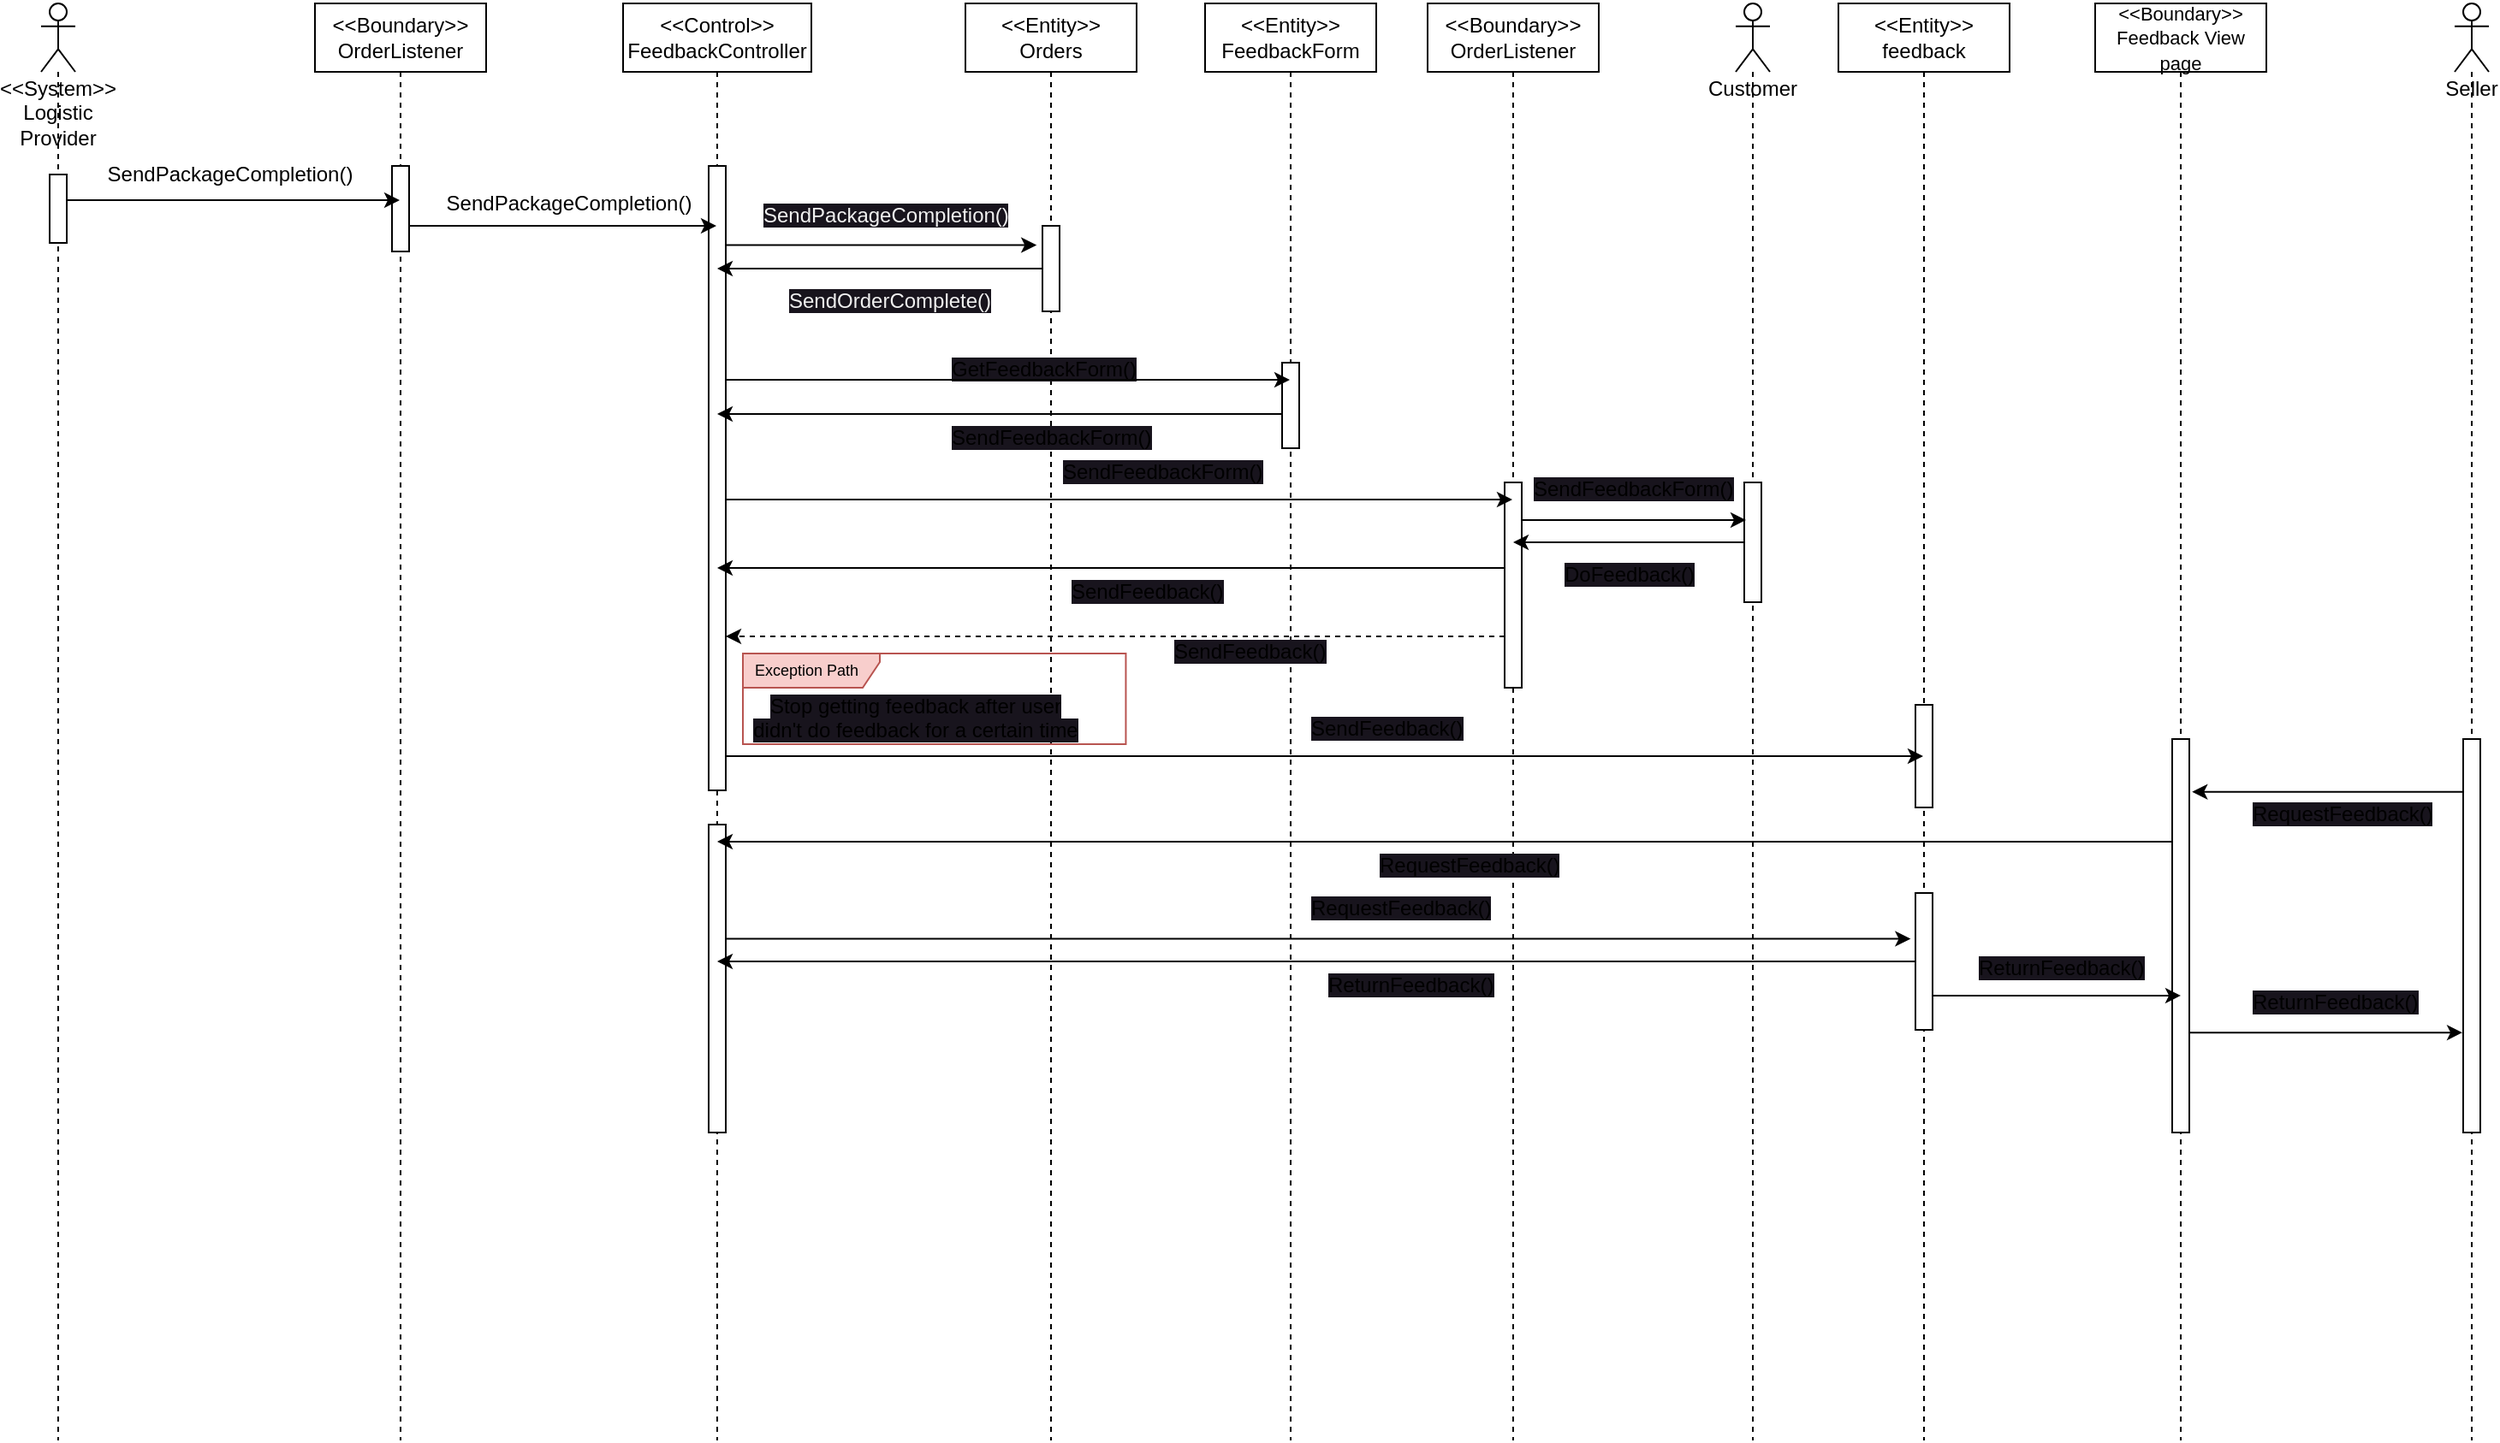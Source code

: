 <mxfile>
    <diagram id="lj3JHrsBOW_VckmbQgxF" name="Sequence">
        <mxGraphModel dx="842" dy="438" grid="1" gridSize="10" guides="1" tooltips="1" connect="1" arrows="1" fold="1" page="1" pageScale="1" pageWidth="850" pageHeight="1100" math="0" shadow="0">
            <root>
                <mxCell id="0"/>
                <mxCell id="1" parent="0"/>
                <mxCell id="JR3lvSD2bUoOzHBzQH5V-1" value="&amp;lt;&amp;lt;System&amp;gt;&amp;gt; Logistic Provider" style="shape=umlLifeline;participant=umlActor;perimeter=lifelinePerimeter;whiteSpace=wrap;html=1;container=1;collapsible=0;recursiveResize=0;verticalAlign=top;spacingTop=36;outlineConnect=0;rounded=0;glass=0;size=40;align=center;" parent="1" vertex="1">
                    <mxGeometry x="40" y="80" width="20" height="840" as="geometry"/>
                </mxCell>
                <mxCell id="JR3lvSD2bUoOzHBzQH5V-2" value="" style="html=1;points=[];perimeter=orthogonalPerimeter;" parent="JR3lvSD2bUoOzHBzQH5V-1" vertex="1">
                    <mxGeometry x="5" y="100" width="10" height="40" as="geometry"/>
                </mxCell>
                <mxCell id="JR3lvSD2bUoOzHBzQH5V-3" value="Customer&lt;br&gt;" style="shape=umlLifeline;participant=umlActor;perimeter=lifelinePerimeter;whiteSpace=wrap;html=1;container=1;collapsible=0;recursiveResize=0;verticalAlign=top;spacingTop=36;outlineConnect=0;rounded=0;glass=0;size=40;align=center;" parent="1" vertex="1">
                    <mxGeometry x="1030" y="80" width="20" height="840" as="geometry"/>
                </mxCell>
                <mxCell id="ImeykOzW7Dzun4YUdv9i-1" value="" style="html=1;points=[];perimeter=orthogonalPerimeter;" parent="JR3lvSD2bUoOzHBzQH5V-3" vertex="1">
                    <mxGeometry x="5" y="280" width="10" height="70" as="geometry"/>
                </mxCell>
                <mxCell id="JR3lvSD2bUoOzHBzQH5V-4" value="Seller" style="shape=umlLifeline;participant=umlActor;perimeter=lifelinePerimeter;whiteSpace=wrap;html=1;container=1;collapsible=0;recursiveResize=0;verticalAlign=top;spacingTop=36;outlineConnect=0;rounded=0;glass=0;size=40;align=center;" parent="1" vertex="1">
                    <mxGeometry x="1450" y="80" width="20" height="840" as="geometry"/>
                </mxCell>
                <mxCell id="Bveo8Vso_6XRpk1jzpCJ-3" value="" style="html=1;points=[];perimeter=orthogonalPerimeter;" parent="JR3lvSD2bUoOzHBzQH5V-4" vertex="1">
                    <mxGeometry x="5" y="430" width="10" height="230" as="geometry"/>
                </mxCell>
                <mxCell id="JR3lvSD2bUoOzHBzQH5V-7" value="&amp;lt;&amp;lt;Entity&amp;gt;&amp;gt;&lt;br&gt;Orders" style="shape=umlLifeline;perimeter=lifelinePerimeter;whiteSpace=wrap;html=1;container=1;collapsible=0;recursiveResize=0;outlineConnect=0;" parent="1" vertex="1">
                    <mxGeometry x="580" y="80" width="100" height="840" as="geometry"/>
                </mxCell>
                <mxCell id="JR3lvSD2bUoOzHBzQH5V-8" value="" style="html=1;points=[];perimeter=orthogonalPerimeter;" parent="JR3lvSD2bUoOzHBzQH5V-7" vertex="1">
                    <mxGeometry x="45" y="130" width="10" height="50" as="geometry"/>
                </mxCell>
                <mxCell id="dxfa6Q4PMbKHfRvBcv8o-4" value="&lt;div style=&quot;text-align: center;&quot;&gt;&lt;span style=&quot;background-color: rgb(24, 20, 29);&quot;&gt;GetFeedbackForm()&lt;/span&gt;&lt;/div&gt;" style="text;whiteSpace=wrap;html=1;fontSize=12;" parent="JR3lvSD2bUoOzHBzQH5V-7" vertex="1">
                    <mxGeometry x="-10" y="200" width="120" height="20" as="geometry"/>
                </mxCell>
                <mxCell id="R2JvyijKHk7ScQOrKC0J-2" value="&lt;div style=&quot;text-align: center;&quot;&gt;&lt;span style=&quot;background-color: rgb(24, 20, 29);&quot;&gt;SendFeedbackForm()&lt;/span&gt;&lt;/div&gt;" style="text;whiteSpace=wrap;html=1;fontSize=12;" parent="JR3lvSD2bUoOzHBzQH5V-7" vertex="1">
                    <mxGeometry x="-10" y="240" width="120" height="20" as="geometry"/>
                </mxCell>
                <mxCell id="NgKhhbQ6Dh_ki_Y8MJoj-1" value="&lt;font color=&quot;#000000&quot; style=&quot;font-size: 9px;&quot;&gt;Exception Path&lt;/font&gt;" style="shape=umlFrame;whiteSpace=wrap;html=1;width=80;height=20;boundedLbl=1;verticalAlign=middle;align=left;spacingLeft=5;strokeWidth=1;fontSize=9;fillColor=#f8cecc;strokeColor=#b85450;" parent="JR3lvSD2bUoOzHBzQH5V-7" vertex="1">
                    <mxGeometry x="-130" y="380" width="223.72" height="53" as="geometry"/>
                </mxCell>
                <mxCell id="JR3lvSD2bUoOzHBzQH5V-9" value="&amp;lt;&amp;lt;Control&amp;gt;&amp;gt;&lt;br&gt;FeedbackController" style="shape=umlLifeline;perimeter=lifelinePerimeter;whiteSpace=wrap;html=1;container=1;collapsible=0;recursiveResize=0;outlineConnect=0;" parent="1" vertex="1">
                    <mxGeometry x="380" y="80" width="110" height="840" as="geometry"/>
                </mxCell>
                <mxCell id="JR3lvSD2bUoOzHBzQH5V-10" value="" style="html=1;points=[];perimeter=orthogonalPerimeter;" parent="JR3lvSD2bUoOzHBzQH5V-9" vertex="1">
                    <mxGeometry x="50" y="95" width="10" height="365" as="geometry"/>
                </mxCell>
                <mxCell id="5kIUOo06UmIpFsdH0rGB-6" value="" style="html=1;points=[];perimeter=orthogonalPerimeter;" parent="JR3lvSD2bUoOzHBzQH5V-9" vertex="1">
                    <mxGeometry x="50" y="480" width="10" height="180" as="geometry"/>
                </mxCell>
                <mxCell id="JR3lvSD2bUoOzHBzQH5V-11" value="&amp;lt;&amp;lt;Boundary&amp;gt;&amp;gt;&lt;br&gt;OrderListener" style="shape=umlLifeline;perimeter=lifelinePerimeter;whiteSpace=wrap;html=1;container=1;collapsible=0;recursiveResize=0;outlineConnect=0;" parent="1" vertex="1">
                    <mxGeometry x="200" y="80" width="100" height="840" as="geometry"/>
                </mxCell>
                <mxCell id="JR3lvSD2bUoOzHBzQH5V-12" value="" style="html=1;points=[];perimeter=orthogonalPerimeter;" parent="JR3lvSD2bUoOzHBzQH5V-11" vertex="1">
                    <mxGeometry x="45" y="95" width="10" height="50" as="geometry"/>
                </mxCell>
                <mxCell id="JR3lvSD2bUoOzHBzQH5V-13" value="&amp;lt;&amp;lt;Entity&amp;gt;&amp;gt;&lt;br&gt;feedback" style="shape=umlLifeline;perimeter=lifelinePerimeter;whiteSpace=wrap;html=1;container=1;collapsible=0;recursiveResize=0;outlineConnect=0;" parent="1" vertex="1">
                    <mxGeometry x="1090" y="80" width="100" height="840" as="geometry"/>
                </mxCell>
                <mxCell id="ImeykOzW7Dzun4YUdv9i-10" value="" style="html=1;points=[];perimeter=orthogonalPerimeter;" parent="JR3lvSD2bUoOzHBzQH5V-13" vertex="1">
                    <mxGeometry x="45" y="410" width="10" height="60" as="geometry"/>
                </mxCell>
                <mxCell id="5kIUOo06UmIpFsdH0rGB-4" value="" style="html=1;points=[];perimeter=orthogonalPerimeter;" parent="JR3lvSD2bUoOzHBzQH5V-13" vertex="1">
                    <mxGeometry x="45" y="520" width="10" height="80" as="geometry"/>
                </mxCell>
                <mxCell id="JR3lvSD2bUoOzHBzQH5V-14" value="&amp;lt;&amp;lt;Entity&amp;gt;&amp;gt;&lt;br&gt;FeedbackForm" style="shape=umlLifeline;perimeter=lifelinePerimeter;whiteSpace=wrap;html=1;container=1;collapsible=0;recursiveResize=0;outlineConnect=0;" parent="1" vertex="1">
                    <mxGeometry x="720" y="80" width="100" height="840" as="geometry"/>
                </mxCell>
                <mxCell id="QVWIZu_C3PdvrbzYzEDc-1" value="" style="html=1;points=[];perimeter=orthogonalPerimeter;" parent="JR3lvSD2bUoOzHBzQH5V-14" vertex="1">
                    <mxGeometry x="45" y="210" width="10" height="50" as="geometry"/>
                </mxCell>
                <mxCell id="Bveo8Vso_6XRpk1jzpCJ-1" value="&lt;div style=&quot;text-align: center;&quot;&gt;&lt;span style=&quot;background-color: rgb(24, 20, 29);&quot;&gt;SendFeedback()&lt;/span&gt;&lt;/div&gt;" style="text;whiteSpace=wrap;html=1;fontSize=12;" parent="JR3lvSD2bUoOzHBzQH5V-14" vertex="1">
                    <mxGeometry x="-20" y="365" width="120" height="20" as="geometry"/>
                </mxCell>
                <mxCell id="lSSIxCcbl4IjQz590V4J-4" style="edgeStyle=none;html=1;fontSize=12;" parent="1" source="JR3lvSD2bUoOzHBzQH5V-2" target="JR3lvSD2bUoOzHBzQH5V-11" edge="1">
                    <mxGeometry relative="1" as="geometry">
                        <Array as="points">
                            <mxPoint x="180" y="195"/>
                        </Array>
                    </mxGeometry>
                </mxCell>
                <mxCell id="lSSIxCcbl4IjQz590V4J-5" value="SendPackageCompletion()" style="edgeLabel;html=1;align=center;verticalAlign=middle;resizable=0;points=[];fontSize=12;" parent="lSSIxCcbl4IjQz590V4J-4" vertex="1" connectable="0">
                    <mxGeometry x="-0.498" y="3" relative="1" as="geometry">
                        <mxPoint x="46" y="-12" as="offset"/>
                    </mxGeometry>
                </mxCell>
                <mxCell id="gXX_iel64OGYhfWm3MnG-4" style="edgeStyle=none;html=1;fontSize=12;" parent="1" source="JR3lvSD2bUoOzHBzQH5V-12" target="JR3lvSD2bUoOzHBzQH5V-9" edge="1">
                    <mxGeometry relative="1" as="geometry">
                        <Array as="points">
                            <mxPoint x="270" y="210"/>
                        </Array>
                    </mxGeometry>
                </mxCell>
                <mxCell id="gXX_iel64OGYhfWm3MnG-9" value="SendPackageCompletion()" style="edgeLabel;html=1;align=center;verticalAlign=middle;resizable=0;points=[];fontSize=12;" parent="1" vertex="1" connectable="0">
                    <mxGeometry x="340.0" y="190" as="geometry">
                        <mxPoint x="8" y="7" as="offset"/>
                    </mxGeometry>
                </mxCell>
                <mxCell id="RKBja1YYO38dAm8brw7R-2" value="&lt;span style=&quot;color: rgb(240, 240, 240); font-family: Helvetica; font-size: 12px; font-style: normal; font-variant-ligatures: normal; font-variant-caps: normal; font-weight: 400; letter-spacing: normal; orphans: 2; text-align: center; text-indent: 0px; text-transform: none; widows: 2; word-spacing: 0px; -webkit-text-stroke-width: 0px; background-color: rgb(24, 20, 29); text-decoration-thickness: initial; text-decoration-style: initial; text-decoration-color: initial; float: none; display: inline !important;&quot;&gt;SendPackageCompletion()&lt;/span&gt;" style="text;whiteSpace=wrap;html=1;fontSize=12;" parent="1" vertex="1">
                    <mxGeometry x="460" y="190" width="150" height="20" as="geometry"/>
                </mxCell>
                <mxCell id="RKBja1YYO38dAm8brw7R-3" style="edgeStyle=none;html=1;entryX=-0.34;entryY=0.225;entryDx=0;entryDy=0;entryPerimeter=0;fontSize=12;" parent="1" source="JR3lvSD2bUoOzHBzQH5V-10" target="JR3lvSD2bUoOzHBzQH5V-8" edge="1">
                    <mxGeometry relative="1" as="geometry"/>
                </mxCell>
                <mxCell id="P7-RKaSqCgGcWS6hQedI-1" style="edgeStyle=none;html=1;fontSize=12;" parent="1" source="JR3lvSD2bUoOzHBzQH5V-8" target="JR3lvSD2bUoOzHBzQH5V-9" edge="1">
                    <mxGeometry relative="1" as="geometry"/>
                </mxCell>
                <mxCell id="P7-RKaSqCgGcWS6hQedI-2" value="&lt;span style=&quot;color: rgb(240, 240, 240); font-family: Helvetica; font-size: 12px; font-style: normal; font-variant-ligatures: normal; font-variant-caps: normal; font-weight: 400; letter-spacing: normal; orphans: 2; text-align: center; text-indent: 0px; text-transform: none; widows: 2; word-spacing: 0px; -webkit-text-stroke-width: 0px; background-color: rgb(24, 20, 29); text-decoration-thickness: initial; text-decoration-style: initial; text-decoration-color: initial; float: none; display: inline !important;&quot;&gt;SendOrderComplete()&lt;/span&gt;" style="text;whiteSpace=wrap;html=1;fontSize=12;" parent="1" vertex="1">
                    <mxGeometry x="475" y="240" width="120" height="20" as="geometry"/>
                </mxCell>
                <mxCell id="dxfa6Q4PMbKHfRvBcv8o-1" style="edgeStyle=none;html=1;fontSize=12;" parent="1" source="JR3lvSD2bUoOzHBzQH5V-10" target="JR3lvSD2bUoOzHBzQH5V-14" edge="1">
                    <mxGeometry relative="1" as="geometry">
                        <mxPoint x="570" y="300" as="targetPoint"/>
                        <Array as="points">
                            <mxPoint x="670" y="300"/>
                            <mxPoint x="710" y="300"/>
                        </Array>
                    </mxGeometry>
                </mxCell>
                <mxCell id="R2JvyijKHk7ScQOrKC0J-1" style="edgeStyle=none;html=1;fontSize=12;" parent="1" source="QVWIZu_C3PdvrbzYzEDc-1" target="JR3lvSD2bUoOzHBzQH5V-9" edge="1">
                    <mxGeometry relative="1" as="geometry">
                        <Array as="points">
                            <mxPoint x="540" y="320"/>
                        </Array>
                    </mxGeometry>
                </mxCell>
                <mxCell id="ImeykOzW7Dzun4YUdv9i-5" value="&lt;div style=&quot;text-align: center;&quot;&gt;&lt;span style=&quot;background-color: rgb(24, 20, 29);&quot;&gt;SendFeedbackForm()&lt;/span&gt;&lt;/div&gt;" style="text;whiteSpace=wrap;html=1;fontSize=12;" parent="1" vertex="1">
                    <mxGeometry x="635" y="340" width="120" height="20" as="geometry"/>
                </mxCell>
                <mxCell id="ImeykOzW7Dzun4YUdv9i-9" value="&lt;div style=&quot;text-align: center;&quot;&gt;&lt;span style=&quot;background-color: rgb(24, 20, 29);&quot;&gt;DoFeedback()&lt;/span&gt;&lt;/div&gt;" style="text;whiteSpace=wrap;html=1;fontSize=12;" parent="1" vertex="1">
                    <mxGeometry x="927.5" y="400" width="85" height="20" as="geometry"/>
                </mxCell>
                <mxCell id="BLh-qXP9bf4LaMo1LjO5-2" value="&amp;lt;&amp;lt;Boundary&amp;gt;&amp;gt;&lt;br&gt;OrderListener" style="shape=umlLifeline;perimeter=lifelinePerimeter;whiteSpace=wrap;html=1;container=1;collapsible=0;recursiveResize=0;outlineConnect=0;" parent="1" vertex="1">
                    <mxGeometry x="850" y="80" width="100" height="840" as="geometry"/>
                </mxCell>
                <mxCell id="BLh-qXP9bf4LaMo1LjO5-3" value="" style="html=1;points=[];perimeter=orthogonalPerimeter;" parent="BLh-qXP9bf4LaMo1LjO5-2" vertex="1">
                    <mxGeometry x="45" y="280" width="10" height="120" as="geometry"/>
                </mxCell>
                <mxCell id="EcWXg2tVBbbHZ5Ipiy5P-1" value="&lt;div style=&quot;text-align: center;&quot;&gt;&lt;span style=&quot;background-color: rgb(24, 20, 29);&quot;&gt;RequestFeedback()&lt;/span&gt;&lt;/div&gt;" style="text;whiteSpace=wrap;html=1;fontSize=12;" parent="BLh-qXP9bf4LaMo1LjO5-2" vertex="1">
                    <mxGeometry x="-70" y="515" width="85" height="20" as="geometry"/>
                </mxCell>
                <mxCell id="5kIUOo06UmIpFsdH0rGB-9" value="&lt;div style=&quot;text-align: center;&quot;&gt;&lt;span style=&quot;background-color: rgb(24, 20, 29);&quot;&gt;RequestFeedback()&lt;/span&gt;&lt;/div&gt;" style="text;whiteSpace=wrap;html=1;fontSize=12;" parent="BLh-qXP9bf4LaMo1LjO5-2" vertex="1">
                    <mxGeometry x="-30" y="490" width="85" height="20" as="geometry"/>
                </mxCell>
                <mxCell id="BLh-qXP9bf4LaMo1LjO5-6" style="edgeStyle=none;html=1;fontSize=12;" parent="1" source="JR3lvSD2bUoOzHBzQH5V-10" target="BLh-qXP9bf4LaMo1LjO5-2" edge="1">
                    <mxGeometry relative="1" as="geometry">
                        <mxPoint x="570" y="370" as="targetPoint"/>
                        <Array as="points">
                            <mxPoint x="800" y="370"/>
                        </Array>
                    </mxGeometry>
                </mxCell>
                <mxCell id="BLh-qXP9bf4LaMo1LjO5-8" value="&lt;div style=&quot;text-align: center;&quot;&gt;&lt;span style=&quot;background-color: rgb(24, 20, 29);&quot;&gt;SendFeedbackForm()&lt;/span&gt;&lt;/div&gt;" style="text;whiteSpace=wrap;html=1;fontSize=12;" parent="1" vertex="1">
                    <mxGeometry x="910" y="350" width="120" height="20" as="geometry"/>
                </mxCell>
                <mxCell id="BLh-qXP9bf4LaMo1LjO5-9" style="edgeStyle=none;html=1;fontSize=12;" parent="1" source="ImeykOzW7Dzun4YUdv9i-1" target="BLh-qXP9bf4LaMo1LjO5-2" edge="1">
                    <mxGeometry relative="1" as="geometry"/>
                </mxCell>
                <mxCell id="KiDnudGPL0NOoKvEt_Mk-3" style="edgeStyle=none;html=1;entryX=0.1;entryY=0.314;entryDx=0;entryDy=0;entryPerimeter=0;fontSize=12;" parent="1" source="BLh-qXP9bf4LaMo1LjO5-3" target="ImeykOzW7Dzun4YUdv9i-1" edge="1">
                    <mxGeometry relative="1" as="geometry"/>
                </mxCell>
                <mxCell id="8VmuSWRICIiyt3su2t_o-1" style="edgeStyle=none;html=1;fontSize=12;" parent="1" source="BLh-qXP9bf4LaMo1LjO5-3" target="JR3lvSD2bUoOzHBzQH5V-9" edge="1">
                    <mxGeometry relative="1" as="geometry">
                        <Array as="points">
                            <mxPoint x="870" y="410"/>
                        </Array>
                    </mxGeometry>
                </mxCell>
                <mxCell id="GzaeV2xVy56N7ZlGbq8Z-1" value="&lt;div style=&quot;text-align: center;&quot;&gt;&lt;span style=&quot;background-color: rgb(24, 20, 29);&quot;&gt;SendFeedback()&lt;/span&gt;&lt;/div&gt;" style="text;whiteSpace=wrap;html=1;fontSize=12;" parent="1" vertex="1">
                    <mxGeometry x="640" y="410" width="120" height="20" as="geometry"/>
                </mxCell>
                <mxCell id="7q72P03CL6U-sUQO8gqL-3" style="edgeStyle=none;html=1;fontSize=12;" parent="1" source="JR3lvSD2bUoOzHBzQH5V-10" target="JR3lvSD2bUoOzHBzQH5V-13" edge="1">
                    <mxGeometry relative="1" as="geometry">
                        <Array as="points">
                            <mxPoint x="740" y="520"/>
                            <mxPoint x="1110" y="520"/>
                        </Array>
                    </mxGeometry>
                </mxCell>
                <mxCell id="iYRaFVOrKt-42Oc4v2Bj-1" value="&lt;div style=&quot;text-align: center;&quot;&gt;&lt;span style=&quot;background-color: rgb(24, 20, 29);&quot;&gt;SendFeedback()&lt;/span&gt;&lt;/div&gt;" style="text;whiteSpace=wrap;html=1;fontSize=12;" parent="1" vertex="1">
                    <mxGeometry x="780" y="490" width="120" height="20" as="geometry"/>
                </mxCell>
                <mxCell id="7q72P03CL6U-sUQO8gqL-4" value="&lt;font style=&quot;font-size: 11px;&quot;&gt;&amp;lt;&amp;lt;Boundary&amp;gt;&amp;gt;&lt;br&gt;Feedback View page&lt;/font&gt;" style="shape=umlLifeline;perimeter=lifelinePerimeter;whiteSpace=wrap;html=1;container=1;collapsible=0;recursiveResize=0;outlineConnect=0;" parent="1" vertex="1">
                    <mxGeometry x="1240" y="80" width="100" height="840" as="geometry"/>
                </mxCell>
                <mxCell id="7q72P03CL6U-sUQO8gqL-5" value="" style="html=1;points=[];perimeter=orthogonalPerimeter;" parent="7q72P03CL6U-sUQO8gqL-4" vertex="1">
                    <mxGeometry x="45" y="430" width="10" height="230" as="geometry"/>
                </mxCell>
                <mxCell id="Bveo8Vso_6XRpk1jzpCJ-6" style="edgeStyle=none;html=1;entryX=1.164;entryY=0.134;entryDx=0;entryDy=0;entryPerimeter=0;fontSize=12;" parent="1" source="Bveo8Vso_6XRpk1jzpCJ-3" target="7q72P03CL6U-sUQO8gqL-5" edge="1">
                    <mxGeometry relative="1" as="geometry"/>
                </mxCell>
                <mxCell id="Bveo8Vso_6XRpk1jzpCJ-7" value="&lt;div style=&quot;text-align: center;&quot;&gt;&lt;span style=&quot;background-color: rgb(24, 20, 29);&quot;&gt;RequestFeedback()&lt;/span&gt;&lt;/div&gt;" style="text;whiteSpace=wrap;html=1;fontSize=12;" parent="1" vertex="1">
                    <mxGeometry x="1330" y="540" width="85" height="20" as="geometry"/>
                </mxCell>
                <mxCell id="5kIUOo06UmIpFsdH0rGB-2" style="edgeStyle=none;html=1;fontSize=12;dashed=1;" parent="1" source="BLh-qXP9bf4LaMo1LjO5-3" target="JR3lvSD2bUoOzHBzQH5V-10" edge="1">
                    <mxGeometry relative="1" as="geometry">
                        <Array as="points">
                            <mxPoint x="540" y="450"/>
                        </Array>
                    </mxGeometry>
                </mxCell>
                <mxCell id="5kIUOo06UmIpFsdH0rGB-7" style="edgeStyle=none;html=1;fontSize=12;" parent="1" source="7q72P03CL6U-sUQO8gqL-5" target="JR3lvSD2bUoOzHBzQH5V-9" edge="1">
                    <mxGeometry relative="1" as="geometry">
                        <Array as="points">
                            <mxPoint x="1240" y="570"/>
                            <mxPoint x="450" y="570"/>
                        </Array>
                    </mxGeometry>
                </mxCell>
                <mxCell id="5kIUOo06UmIpFsdH0rGB-8" style="edgeStyle=none;html=1;entryX=-0.282;entryY=0.335;entryDx=0;entryDy=0;entryPerimeter=0;fontSize=12;" parent="1" source="5kIUOo06UmIpFsdH0rGB-6" target="5kIUOo06UmIpFsdH0rGB-4" edge="1">
                    <mxGeometry relative="1" as="geometry"/>
                </mxCell>
                <mxCell id="EcWXg2tVBbbHZ5Ipiy5P-4" style="edgeStyle=none;html=1;fontSize=12;" parent="1" source="5kIUOo06UmIpFsdH0rGB-4" target="JR3lvSD2bUoOzHBzQH5V-9" edge="1">
                    <mxGeometry relative="1" as="geometry"/>
                </mxCell>
                <mxCell id="g8MFj6wl-DSOnfw2L7JR-1" value="&lt;div style=&quot;text-align: center;&quot;&gt;&lt;span style=&quot;background-color: rgb(24, 20, 29);&quot;&gt;ReturnFeedback()&lt;/span&gt;&lt;/div&gt;" style="text;whiteSpace=wrap;html=1;fontSize=12;" parent="1" vertex="1">
                    <mxGeometry x="790" y="640" width="85" height="20" as="geometry"/>
                </mxCell>
                <mxCell id="g8MFj6wl-DSOnfw2L7JR-4" style="edgeStyle=none;html=1;entryX=0.5;entryY=0.652;entryDx=0;entryDy=0;entryPerimeter=0;fontSize=12;" parent="1" source="5kIUOo06UmIpFsdH0rGB-4" target="7q72P03CL6U-sUQO8gqL-5" edge="1">
                    <mxGeometry relative="1" as="geometry"/>
                </mxCell>
                <mxCell id="g8MFj6wl-DSOnfw2L7JR-5" value="&lt;div style=&quot;text-align: center;&quot;&gt;&lt;span style=&quot;background-color: rgb(24, 20, 29);&quot;&gt;ReturnFeedback()&lt;/span&gt;&lt;/div&gt;" style="text;whiteSpace=wrap;html=1;fontSize=12;" parent="1" vertex="1">
                    <mxGeometry x="1170" y="630" width="85" height="20" as="geometry"/>
                </mxCell>
                <mxCell id="KdnIqen4m-JgUrq0kbRF-1" style="edgeStyle=none;html=1;entryX=-0.047;entryY=0.746;entryDx=0;entryDy=0;entryPerimeter=0;fontSize=12;" parent="1" source="7q72P03CL6U-sUQO8gqL-5" target="Bveo8Vso_6XRpk1jzpCJ-3" edge="1">
                    <mxGeometry relative="1" as="geometry"/>
                </mxCell>
                <mxCell id="KdnIqen4m-JgUrq0kbRF-2" value="&lt;div style=&quot;text-align: center;&quot;&gt;&lt;span style=&quot;background-color: rgb(24, 20, 29);&quot;&gt;ReturnFeedback()&lt;/span&gt;&lt;/div&gt;" style="text;whiteSpace=wrap;html=1;fontSize=12;" parent="1" vertex="1">
                    <mxGeometry x="1330" y="650" width="85" height="20" as="geometry"/>
                </mxCell>
                <mxCell id="NgKhhbQ6Dh_ki_Y8MJoj-3" value="&lt;div style=&quot;text-align: center;&quot;&gt;&lt;span style=&quot;background-color: rgb(24, 20, 29);&quot;&gt;Stop getting feedback after user didn't do feedback for a certain time&lt;/span&gt;&lt;/div&gt;" style="text;whiteSpace=wrap;html=1;fontSize=12;" parent="1" vertex="1">
                    <mxGeometry x="450" y="476.5" width="200" height="20" as="geometry"/>
                </mxCell>
            </root>
        </mxGraphModel>
    </diagram>
    <diagram id="1xrTCeCXLpbqKfW3dNeI" name="Collab">
        <mxGraphModel dx="1501" dy="774" grid="1" gridSize="10" guides="1" tooltips="1" connect="1" arrows="1" fold="1" page="1" pageScale="1" pageWidth="850" pageHeight="1100" math="0" shadow="0">
            <root>
                <mxCell id="0"/>
                <mxCell id="1" parent="0"/>
                <mxCell id="7" style="edgeStyle=none;html=1;startArrow=none;startFill=0;endArrow=none;endFill=0;" parent="1" source="8" target="31" edge="1">
                    <mxGeometry relative="1" as="geometry"/>
                </mxCell>
                <mxCell id="8" value="Customer" style="shape=umlActor;verticalLabelPosition=bottom;verticalAlign=top;html=1;outlineConnect=0;" parent="1" vertex="1">
                    <mxGeometry x="30" y="190" width="30" height="60" as="geometry"/>
                </mxCell>
                <mxCell id="n_59s5ExofEKkA8bmpHv-62" style="edgeStyle=none;html=1;endArrow=none;endFill=0;" parent="1" source="9" target="13" edge="1">
                    <mxGeometry relative="1" as="geometry"/>
                </mxCell>
                <mxCell id="9" value="Feedback" style="ellipse;shape=umlEntity;whiteSpace=wrap;html=1;" parent="1" vertex="1">
                    <mxGeometry x="740.37" y="520" width="80" height="80" as="geometry"/>
                </mxCell>
                <mxCell id="10" style="edgeStyle=none;html=1;startArrow=none;startFill=0;endArrow=none;endFill=0;" parent="1" source="13" target="31" edge="1">
                    <mxGeometry relative="1" as="geometry"/>
                </mxCell>
                <mxCell id="11" style="edgeStyle=none;html=1;startArrow=none;startFill=0;endArrow=none;endFill=0;" parent="1" source="13" target="26" edge="1">
                    <mxGeometry relative="1" as="geometry"/>
                </mxCell>
                <mxCell id="13" value="Feedback&lt;br&gt;Controller" style="ellipse;shape=umlControl;whiteSpace=wrap;html=1;" parent="1" vertex="1">
                    <mxGeometry x="550" y="340" width="70" height="80" as="geometry"/>
                </mxCell>
                <mxCell id="n_59s5ExofEKkA8bmpHv-60" style="edgeStyle=none;html=1;endArrow=none;endFill=0;" parent="1" source="15" target="13" edge="1">
                    <mxGeometry relative="1" as="geometry"/>
                </mxCell>
                <mxCell id="15" value="OrderListener" style="shape=umlBoundary;whiteSpace=wrap;html=1;" parent="1" vertex="1">
                    <mxGeometry x="220" y="340" width="100" height="80" as="geometry"/>
                </mxCell>
                <mxCell id="16" style="edgeStyle=none;html=1;startArrow=none;startFill=0;endArrow=none;endFill=0;" parent="1" source="17" target="15" edge="1">
                    <mxGeometry relative="1" as="geometry"/>
                </mxCell>
                <mxCell id="17" value="Logistic provider" style="shape=umlActor;verticalLabelPosition=bottom;verticalAlign=top;html=1;outlineConnect=0;" parent="1" vertex="1">
                    <mxGeometry x="30" y="350" width="30" height="60" as="geometry"/>
                </mxCell>
                <mxCell id="18" value="" style="endArrow=classic;html=1;endFill=1;" parent="1" edge="1">
                    <mxGeometry width="50" height="50" relative="1" as="geometry">
                        <mxPoint x="90" y="370" as="sourcePoint"/>
                        <mxPoint x="200" y="370" as="targetPoint"/>
                    </mxGeometry>
                </mxCell>
                <mxCell id="19" value="&lt;font style=&quot;font-size: 12px;&quot;&gt;1. SendPackageCompletion()&lt;/font&gt;" style="edgeLabel;html=1;align=center;verticalAlign=middle;resizable=0;points=[];" parent="18" vertex="1" connectable="0">
                    <mxGeometry x="0.417" y="-3" relative="1" as="geometry">
                        <mxPoint x="-28" y="-23" as="offset"/>
                    </mxGeometry>
                </mxCell>
                <mxCell id="20" value="" style="endArrow=classic;html=1;endFill=1;" parent="1" edge="1">
                    <mxGeometry width="50" height="50" relative="1" as="geometry">
                        <mxPoint x="340" y="470" as="sourcePoint"/>
                        <mxPoint x="460" y="420" as="targetPoint"/>
                    </mxGeometry>
                </mxCell>
                <mxCell id="21" value="&lt;font style=&quot;font-size: 12px;&quot;&gt;3.1 RequestFeedback()&lt;/font&gt;" style="edgeLabel;html=1;align=center;verticalAlign=middle;resizable=0;points=[];" parent="20" vertex="1" connectable="0">
                    <mxGeometry x="0.417" y="-3" relative="1" as="geometry">
                        <mxPoint x="-107" y="3" as="offset"/>
                    </mxGeometry>
                </mxCell>
                <mxCell id="22" value="" style="endArrow=classic;html=1;endFill=1;" parent="1" edge="1">
                    <mxGeometry width="50" height="50" relative="1" as="geometry">
                        <mxPoint x="760" y="190" as="sourcePoint"/>
                        <mxPoint x="690" y="280" as="targetPoint"/>
                    </mxGeometry>
                </mxCell>
                <mxCell id="23" value="2.1 SendFeedbackForm()" style="edgeLabel;html=1;align=center;verticalAlign=middle;resizable=0;points=[];rotation=0;fontSize=12;" parent="22" vertex="1" connectable="0">
                    <mxGeometry x="0.417" y="-3" relative="1" as="geometry">
                        <mxPoint x="108" y="-32" as="offset"/>
                    </mxGeometry>
                </mxCell>
                <mxCell id="24" value="" style="endArrow=classic;html=1;endFill=1;" parent="1" edge="1">
                    <mxGeometry width="50" height="50" relative="1" as="geometry">
                        <mxPoint x="90" y="210" as="sourcePoint"/>
                        <mxPoint x="200" y="210" as="targetPoint"/>
                    </mxGeometry>
                </mxCell>
                <mxCell id="25" value="&lt;font style=&quot;font-size: 12px;&quot;&gt;2.4 DoFeedback()&lt;/font&gt;" style="edgeLabel;html=1;align=center;verticalAlign=middle;resizable=0;points=[];" parent="24" vertex="1" connectable="0">
                    <mxGeometry x="0.417" y="-3" relative="1" as="geometry">
                        <mxPoint x="-28" y="-13" as="offset"/>
                    </mxGeometry>
                </mxCell>
                <mxCell id="26" value="Feedback&lt;br&gt;Form" style="ellipse;shape=umlEntity;whiteSpace=wrap;html=1;" parent="1" vertex="1">
                    <mxGeometry x="740" y="90" width="80" height="80" as="geometry"/>
                </mxCell>
                <mxCell id="27" value="" style="endArrow=classic;html=1;endFill=1;" parent="1" edge="1">
                    <mxGeometry width="50" height="50" relative="1" as="geometry">
                        <mxPoint x="610" y="310" as="sourcePoint"/>
                        <mxPoint x="680" y="230" as="targetPoint"/>
                    </mxGeometry>
                </mxCell>
                <mxCell id="28" value="2. getFeedbackForm()" style="edgeLabel;html=1;align=center;verticalAlign=middle;resizable=0;points=[];rotation=0;fontSize=12;" parent="27" vertex="1" connectable="0">
                    <mxGeometry x="0.417" y="-3" relative="1" as="geometry">
                        <mxPoint x="-55" y="-35" as="offset"/>
                    </mxGeometry>
                </mxCell>
                <mxCell id="29" style="edgeStyle=none;html=1;startArrow=none;startFill=0;endArrow=none;endFill=0;" parent="1" source="30" target="13" edge="1">
                    <mxGeometry relative="1" as="geometry"/>
                </mxCell>
                <mxCell id="30" value="Orders" style="ellipse;shape=umlEntity;whiteSpace=wrap;html=1;" parent="1" vertex="1">
                    <mxGeometry x="820.37" y="340" width="80" height="80" as="geometry"/>
                </mxCell>
                <mxCell id="31" value="ChatBot" style="shape=umlBoundary;whiteSpace=wrap;html=1;" parent="1" vertex="1">
                    <mxGeometry x="220" y="180" width="100" height="80" as="geometry"/>
                </mxCell>
                <mxCell id="35" value="" style="endArrow=classic;html=1;endFill=1;" parent="1" edge="1">
                    <mxGeometry width="50" height="50" relative="1" as="geometry">
                        <mxPoint x="640" y="460" as="sourcePoint"/>
                        <mxPoint x="720" y="530" as="targetPoint"/>
                    </mxGeometry>
                </mxCell>
                <mxCell id="36" value="2.6 SendFeedback()&lt;br&gt;3.2 RequestFeedback()" style="edgeLabel;html=1;align=center;verticalAlign=middle;resizable=0;points=[];fontSize=12;" parent="35" connectable="0" vertex="1">
                    <mxGeometry x="0.417" y="-3" relative="1" as="geometry">
                        <mxPoint x="-70" y="5" as="offset"/>
                    </mxGeometry>
                </mxCell>
                <mxCell id="37" style="edgeStyle=none;html=1;startArrow=none;startFill=0;endArrow=none;endFill=0;" parent="1" source="38" target="54" edge="1">
                    <mxGeometry relative="1" as="geometry"/>
                </mxCell>
                <mxCell id="38" value="Seller" style="shape=umlActor;verticalLabelPosition=bottom;verticalAlign=top;html=1;outlineConnect=0;" parent="1" vertex="1">
                    <mxGeometry x="30" y="500" width="30" height="60" as="geometry"/>
                </mxCell>
                <mxCell id="39" value="" style="endArrow=none;html=1;endFill=0;startArrow=classic;startFill=1;" parent="1" edge="1">
                    <mxGeometry width="50" height="50" relative="1" as="geometry">
                        <mxPoint x="670" y="400" as="sourcePoint"/>
                        <mxPoint x="770.37" y="400" as="targetPoint"/>
                    </mxGeometry>
                </mxCell>
                <mxCell id="40" value="1.4 SendOrderComplete()" style="edgeLabel;html=1;align=center;verticalAlign=middle;resizable=0;points=[];rotation=0;fontSize=12;" parent="39" connectable="0" vertex="1">
                    <mxGeometry x="0.417" y="-3" relative="1" as="geometry">
                        <mxPoint x="-17" y="11" as="offset"/>
                    </mxGeometry>
                </mxCell>
                <mxCell id="43" value="" style="endArrow=none;html=1;endFill=0;startArrow=classic;startFill=1;" parent="1" edge="1">
                    <mxGeometry width="50" height="50" relative="1" as="geometry">
                        <mxPoint x="325" y="270" as="sourcePoint"/>
                        <mxPoint x="425" y="320" as="targetPoint"/>
                    </mxGeometry>
                </mxCell>
                <mxCell id="44" value="2.2 SendFeedbackForm()" style="edgeLabel;html=1;align=center;verticalAlign=middle;resizable=0;points=[];" parent="43" connectable="0" vertex="1">
                    <mxGeometry x="0.417" y="-3" relative="1" as="geometry">
                        <mxPoint x="-80" y="-5" as="offset"/>
                    </mxGeometry>
                </mxCell>
                <mxCell id="45" value="" style="endArrow=none;html=1;endFill=0;startArrow=classic;startFill=1;" parent="1" edge="1">
                    <mxGeometry width="50" height="50" relative="1" as="geometry">
                        <mxPoint x="90" y="230" as="sourcePoint"/>
                        <mxPoint x="200" y="230" as="targetPoint"/>
                    </mxGeometry>
                </mxCell>
                <mxCell id="46" value="&lt;font style=&quot;font-size: 12px;&quot;&gt;2.3 SendFeedbackForm()&lt;/font&gt;" style="edgeLabel;html=1;align=center;verticalAlign=middle;resizable=0;points=[];" parent="45" connectable="0" vertex="1">
                    <mxGeometry x="0.417" y="-3" relative="1" as="geometry">
                        <mxPoint x="-28" y="17" as="offset"/>
                    </mxGeometry>
                </mxCell>
                <mxCell id="47" value="" style="endArrow=classic;html=1;endFill=1;" parent="1" edge="1">
                    <mxGeometry width="50" height="50" relative="1" as="geometry">
                        <mxPoint x="360" y="240" as="sourcePoint"/>
                        <mxPoint x="460" y="290" as="targetPoint"/>
                    </mxGeometry>
                </mxCell>
                <mxCell id="48" value="2.5. SendFeedback()" style="edgeLabel;html=1;align=center;verticalAlign=middle;resizable=0;points=[];rotation=25;fontSize=12;" parent="47" connectable="0" vertex="1">
                    <mxGeometry x="0.417" y="-3" relative="1" as="geometry">
                        <mxPoint x="-12" y="-25" as="offset"/>
                    </mxGeometry>
                </mxCell>
                <mxCell id="51" value="" style="endArrow=classic;html=1;endFill=1;" parent="1" edge="1">
                    <mxGeometry width="50" height="50" relative="1" as="geometry">
                        <mxPoint x="350" y="370" as="sourcePoint"/>
                        <mxPoint x="445" y="370" as="targetPoint"/>
                    </mxGeometry>
                </mxCell>
                <mxCell id="52" value="1.1 SendPackageCompletion()" style="edgeLabel;html=1;align=center;verticalAlign=middle;resizable=0;points=[];fontSize=12;" parent="51" connectable="0" vertex="1">
                    <mxGeometry x="0.417" y="-3" relative="1" as="geometry">
                        <mxPoint x="-17" y="-23" as="offset"/>
                    </mxGeometry>
                </mxCell>
                <mxCell id="n_59s5ExofEKkA8bmpHv-61" style="edgeStyle=none;html=1;endArrow=none;endFill=0;" parent="1" source="54" target="13" edge="1">
                    <mxGeometry relative="1" as="geometry"/>
                </mxCell>
                <mxCell id="54" value="Feedback View page" style="shape=umlBoundary;whiteSpace=wrap;html=1;" parent="1" vertex="1">
                    <mxGeometry x="220" y="490" width="100" height="80" as="geometry"/>
                </mxCell>
                <mxCell id="55" value="" style="endArrow=classic;html=1;endFill=1;" parent="1" edge="1">
                    <mxGeometry width="50" height="50" relative="1" as="geometry">
                        <mxPoint x="90" y="520" as="sourcePoint"/>
                        <mxPoint x="200" y="520" as="targetPoint"/>
                    </mxGeometry>
                </mxCell>
                <mxCell id="56" value="3. RequestFeedback()" style="edgeLabel;html=1;align=center;verticalAlign=middle;resizable=0;points=[];fontSize=12;" parent="55" connectable="0" vertex="1">
                    <mxGeometry x="0.417" y="-3" relative="1" as="geometry">
                        <mxPoint x="-28" y="-23" as="offset"/>
                    </mxGeometry>
                </mxCell>
                <mxCell id="57" value="" style="endArrow=classic;html=1;endFill=1;" parent="1" edge="1">
                    <mxGeometry width="50" height="50" relative="1" as="geometry">
                        <mxPoint x="750" y="500" as="sourcePoint"/>
                        <mxPoint x="680" y="440" as="targetPoint"/>
                    </mxGeometry>
                </mxCell>
                <mxCell id="58" value="3.3 ReturnFeedback()" style="edgeLabel;html=1;align=center;verticalAlign=middle;resizable=0;points=[];fontSize=12;" parent="57" connectable="0" vertex="1">
                    <mxGeometry x="0.417" y="-3" relative="1" as="geometry">
                        <mxPoint x="78" y="-5" as="offset"/>
                    </mxGeometry>
                </mxCell>
                <mxCell id="59" value="" style="endArrow=none;html=1;endFill=0;startArrow=classic;startFill=1;" parent="1" edge="1">
                    <mxGeometry width="50" height="50" relative="1" as="geometry">
                        <mxPoint x="360" y="510" as="sourcePoint"/>
                        <mxPoint x="490" y="450" as="targetPoint"/>
                    </mxGeometry>
                </mxCell>
                <mxCell id="60" value="3.4 ReturnFeedback()" style="edgeLabel;html=1;align=center;verticalAlign=middle;resizable=0;points=[];rotation=0;fontSize=12;" parent="59" connectable="0" vertex="1">
                    <mxGeometry x="0.417" y="-3" relative="1" as="geometry">
                        <mxPoint x="17" y="40" as="offset"/>
                    </mxGeometry>
                </mxCell>
                <mxCell id="oi6wCrDe3kLvVTNX_Anx-60" value="" style="endArrow=classic;html=1;endFill=1;" parent="1" edge="1">
                    <mxGeometry width="50" height="50" relative="1" as="geometry">
                        <mxPoint x="670" y="360" as="sourcePoint"/>
                        <mxPoint x="790" y="360" as="targetPoint"/>
                    </mxGeometry>
                </mxCell>
                <mxCell id="oi6wCrDe3kLvVTNX_Anx-61" value="1.3 SendPackageCompletion()" style="edgeLabel;html=1;align=center;verticalAlign=middle;resizable=0;points=[];rotation=0;fontSize=12;" parent="oi6wCrDe3kLvVTNX_Anx-60" connectable="0" vertex="1">
                    <mxGeometry x="0.417" y="-3" relative="1" as="geometry">
                        <mxPoint x="-36" y="-23" as="offset"/>
                    </mxGeometry>
                </mxCell>
                <mxCell id="GpGYv6WQzTeApLS-arH1-60" value="" style="endArrow=none;html=1;endFill=0;startArrow=classic;startFill=1;" parent="1" edge="1">
                    <mxGeometry width="50" height="50" relative="1" as="geometry">
                        <mxPoint x="90" y="540" as="sourcePoint"/>
                        <mxPoint x="200" y="540" as="targetPoint"/>
                    </mxGeometry>
                </mxCell>
                <mxCell id="GpGYv6WQzTeApLS-arH1-61" value="3.5 ReturnFeedback()" style="edgeLabel;html=1;align=center;verticalAlign=middle;resizable=0;points=[];rotation=0;fontSize=12;" parent="GpGYv6WQzTeApLS-arH1-60" connectable="0" vertex="1">
                    <mxGeometry x="0.417" y="-3" relative="1" as="geometry">
                        <mxPoint x="-28" y="17" as="offset"/>
                    </mxGeometry>
                </mxCell>
            </root>
        </mxGraphModel>
    </diagram>
</mxfile>